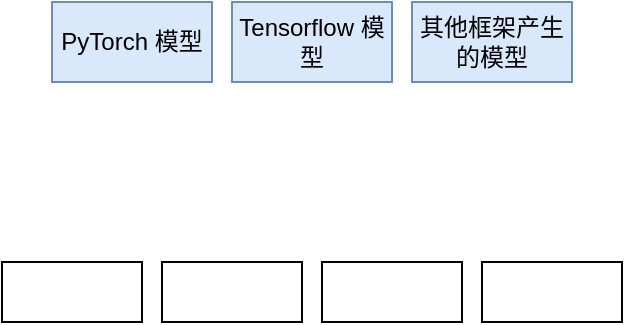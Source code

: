 <mxfile version="20.6.0" type="github">
  <diagram id="W3gosLc9l-HY5uNlvlV2" name="第 1 页">
    <mxGraphModel dx="1426" dy="769" grid="1" gridSize="10" guides="1" tooltips="1" connect="1" arrows="1" fold="1" page="1" pageScale="1" pageWidth="827" pageHeight="1169" math="0" shadow="0">
      <root>
        <mxCell id="0" />
        <mxCell id="1" parent="0" />
        <mxCell id="oHjlamjH8M_cLfW_BMTL-1" value="PyTorch 模型" style="rounded=0;whiteSpace=wrap;html=1;fillColor=#dae8fc;strokeColor=#6c8ebf;" vertex="1" parent="1">
          <mxGeometry x="80" y="40" width="80" height="40" as="geometry" />
        </mxCell>
        <mxCell id="oHjlamjH8M_cLfW_BMTL-2" value="Tensorflow 模型" style="rounded=0;whiteSpace=wrap;html=1;fillColor=#dae8fc;strokeColor=#6c8ebf;" vertex="1" parent="1">
          <mxGeometry x="170" y="40" width="80" height="40" as="geometry" />
        </mxCell>
        <mxCell id="oHjlamjH8M_cLfW_BMTL-3" value="其他框架产生的模型" style="rounded=0;whiteSpace=wrap;html=1;fillColor=#dae8fc;strokeColor=#6c8ebf;" vertex="1" parent="1">
          <mxGeometry x="260" y="40" width="80" height="40" as="geometry" />
        </mxCell>
        <mxCell id="oHjlamjH8M_cLfW_BMTL-4" value="" style="rounded=0;whiteSpace=wrap;html=1;" vertex="1" parent="1">
          <mxGeometry x="55" y="170" width="70" height="30" as="geometry" />
        </mxCell>
        <mxCell id="oHjlamjH8M_cLfW_BMTL-5" value="" style="rounded=0;whiteSpace=wrap;html=1;" vertex="1" parent="1">
          <mxGeometry x="135" y="170" width="70" height="30" as="geometry" />
        </mxCell>
        <mxCell id="oHjlamjH8M_cLfW_BMTL-6" value="" style="rounded=0;whiteSpace=wrap;html=1;" vertex="1" parent="1">
          <mxGeometry x="215" y="170" width="70" height="30" as="geometry" />
        </mxCell>
        <mxCell id="oHjlamjH8M_cLfW_BMTL-7" value="" style="rounded=0;whiteSpace=wrap;html=1;" vertex="1" parent="1">
          <mxGeometry x="295" y="170" width="70" height="30" as="geometry" />
        </mxCell>
      </root>
    </mxGraphModel>
  </diagram>
</mxfile>
